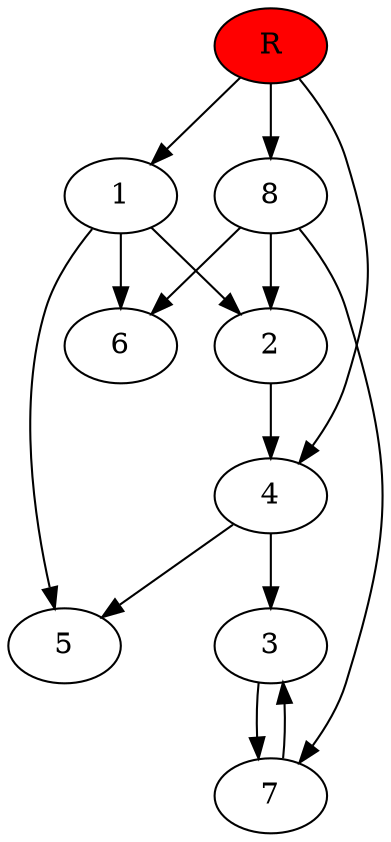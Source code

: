 digraph prb44396 {
	1
	2
	3
	4
	5
	6
	7
	8
	R [fillcolor="#ff0000" style=filled]
	1 -> 2
	1 -> 5
	1 -> 6
	2 -> 4
	3 -> 7
	4 -> 3
	4 -> 5
	7 -> 3
	8 -> 2
	8 -> 6
	8 -> 7
	R -> 1
	R -> 4
	R -> 8
}
